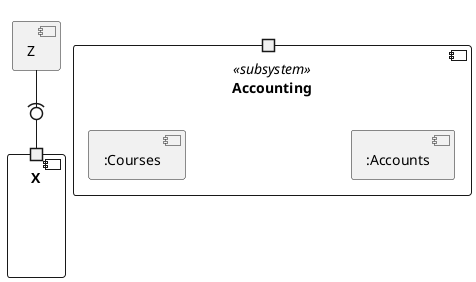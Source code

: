 @startuml createCourseCompunentDiagram

component Accounting <<subsystem>>{
    port " " as port
    component ":Accounts" as Accounts
    component ":Courses" as Courses
    

}

component X {
    port " " as x_out
}
x_out -u0)- [Z]

@enduml